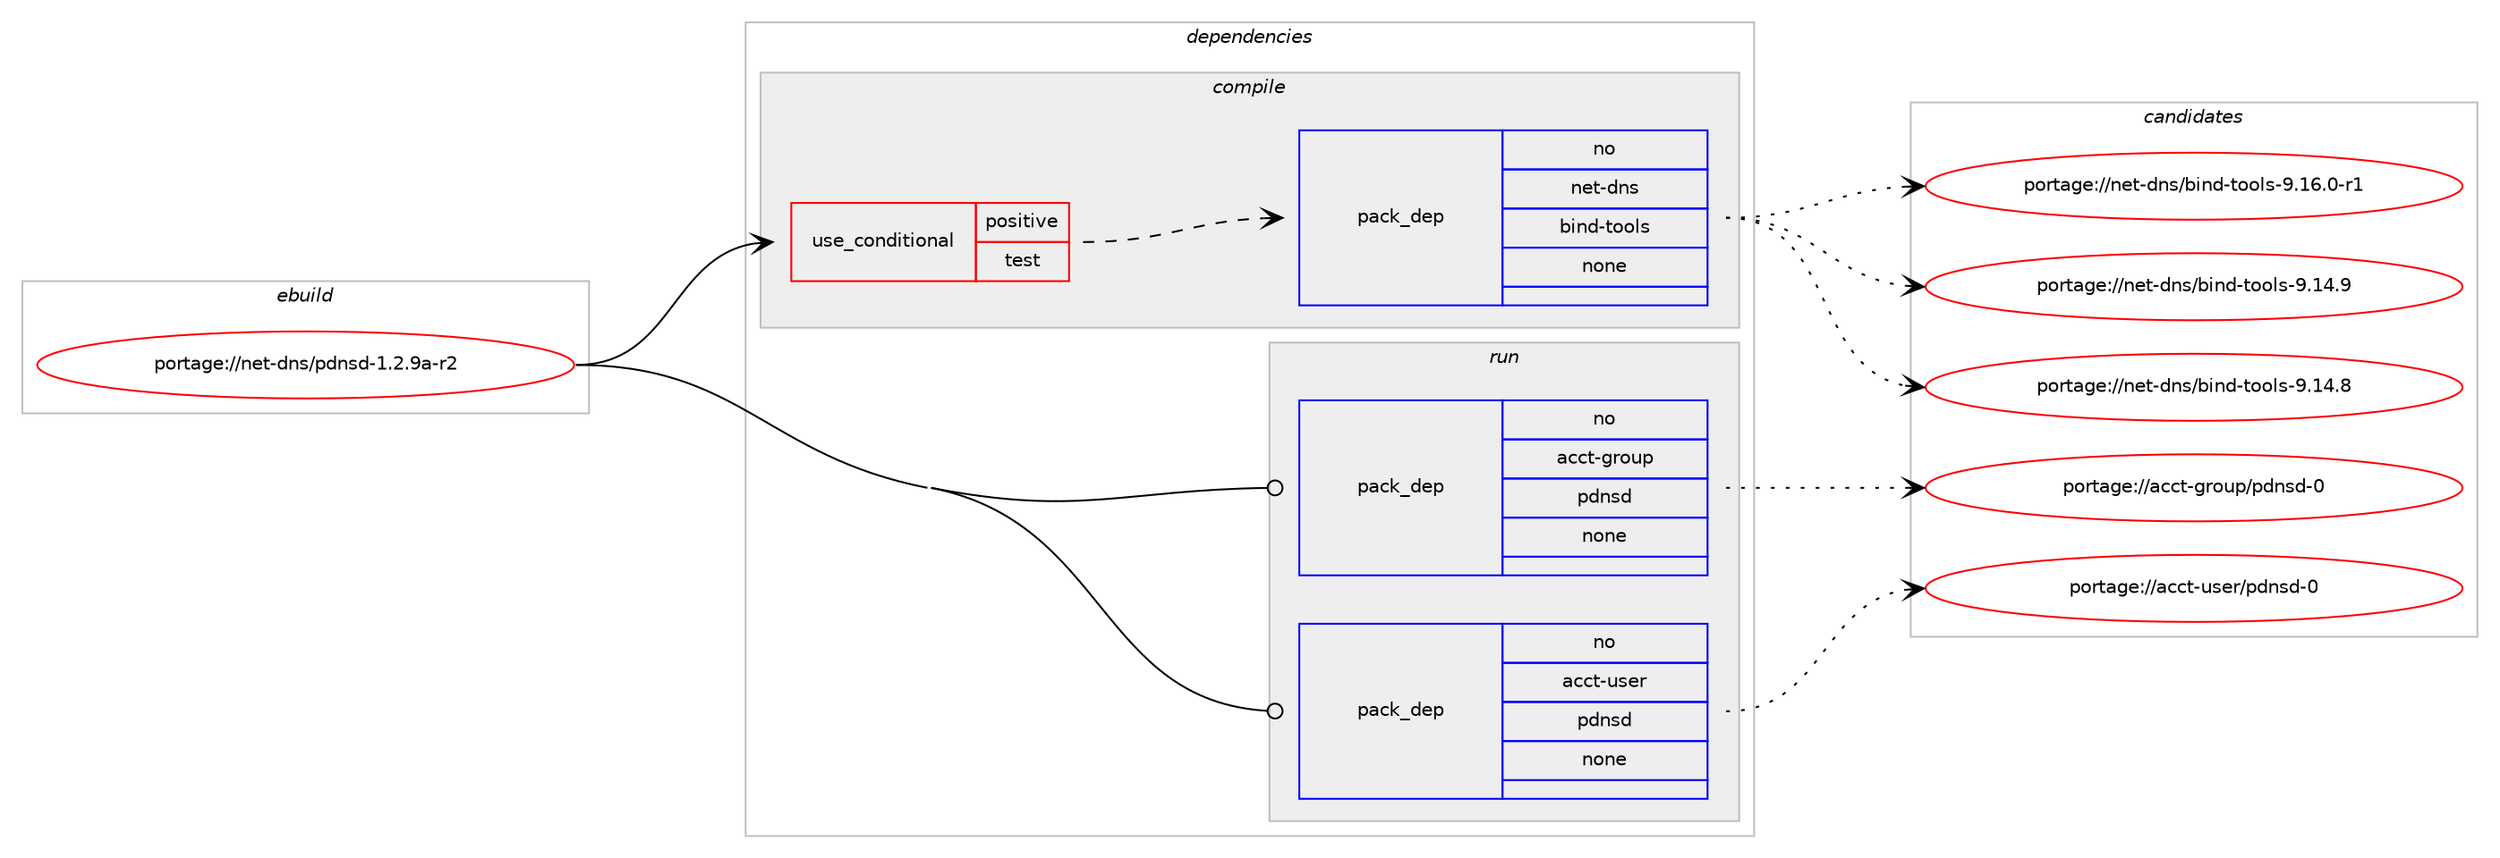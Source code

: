 digraph prolog {

# *************
# Graph options
# *************

newrank=true;
concentrate=true;
compound=true;
graph [rankdir=LR,fontname=Helvetica,fontsize=10,ranksep=1.5];#, ranksep=2.5, nodesep=0.2];
edge  [arrowhead=vee];
node  [fontname=Helvetica,fontsize=10];

# **********
# The ebuild
# **********

subgraph cluster_leftcol {
color=gray;
rank=same;
label=<<i>ebuild</i>>;
id [label="portage://net-dns/pdnsd-1.2.9a-r2", color=red, width=4, href="../net-dns/pdnsd-1.2.9a-r2.svg"];
}

# ****************
# The dependencies
# ****************

subgraph cluster_midcol {
color=gray;
label=<<i>dependencies</i>>;
subgraph cluster_compile {
fillcolor="#eeeeee";
style=filled;
label=<<i>compile</i>>;
subgraph cond4390 {
dependency25198 [label=<<TABLE BORDER="0" CELLBORDER="1" CELLSPACING="0" CELLPADDING="4"><TR><TD ROWSPAN="3" CELLPADDING="10">use_conditional</TD></TR><TR><TD>positive</TD></TR><TR><TD>test</TD></TR></TABLE>>, shape=none, color=red];
subgraph pack20418 {
dependency25199 [label=<<TABLE BORDER="0" CELLBORDER="1" CELLSPACING="0" CELLPADDING="4" WIDTH="220"><TR><TD ROWSPAN="6" CELLPADDING="30">pack_dep</TD></TR><TR><TD WIDTH="110">no</TD></TR><TR><TD>net-dns</TD></TR><TR><TD>bind-tools</TD></TR><TR><TD>none</TD></TR><TR><TD></TD></TR></TABLE>>, shape=none, color=blue];
}
dependency25198:e -> dependency25199:w [weight=20,style="dashed",arrowhead="vee"];
}
id:e -> dependency25198:w [weight=20,style="solid",arrowhead="vee"];
}
subgraph cluster_compileandrun {
fillcolor="#eeeeee";
style=filled;
label=<<i>compile and run</i>>;
}
subgraph cluster_run {
fillcolor="#eeeeee";
style=filled;
label=<<i>run</i>>;
subgraph pack20419 {
dependency25200 [label=<<TABLE BORDER="0" CELLBORDER="1" CELLSPACING="0" CELLPADDING="4" WIDTH="220"><TR><TD ROWSPAN="6" CELLPADDING="30">pack_dep</TD></TR><TR><TD WIDTH="110">no</TD></TR><TR><TD>acct-group</TD></TR><TR><TD>pdnsd</TD></TR><TR><TD>none</TD></TR><TR><TD></TD></TR></TABLE>>, shape=none, color=blue];
}
id:e -> dependency25200:w [weight=20,style="solid",arrowhead="odot"];
subgraph pack20420 {
dependency25201 [label=<<TABLE BORDER="0" CELLBORDER="1" CELLSPACING="0" CELLPADDING="4" WIDTH="220"><TR><TD ROWSPAN="6" CELLPADDING="30">pack_dep</TD></TR><TR><TD WIDTH="110">no</TD></TR><TR><TD>acct-user</TD></TR><TR><TD>pdnsd</TD></TR><TR><TD>none</TD></TR><TR><TD></TD></TR></TABLE>>, shape=none, color=blue];
}
id:e -> dependency25201:w [weight=20,style="solid",arrowhead="odot"];
}
}

# **************
# The candidates
# **************

subgraph cluster_choices {
rank=same;
color=gray;
label=<<i>candidates</i>>;

subgraph choice20418 {
color=black;
nodesep=1;
choice11010111645100110115479810511010045116111111108115455746495446484511449 [label="portage://net-dns/bind-tools-9.16.0-r1", color=red, width=4,href="../net-dns/bind-tools-9.16.0-r1.svg"];
choice1101011164510011011547981051101004511611111110811545574649524657 [label="portage://net-dns/bind-tools-9.14.9", color=red, width=4,href="../net-dns/bind-tools-9.14.9.svg"];
choice1101011164510011011547981051101004511611111110811545574649524656 [label="portage://net-dns/bind-tools-9.14.8", color=red, width=4,href="../net-dns/bind-tools-9.14.8.svg"];
dependency25199:e -> choice11010111645100110115479810511010045116111111108115455746495446484511449:w [style=dotted,weight="100"];
dependency25199:e -> choice1101011164510011011547981051101004511611111110811545574649524657:w [style=dotted,weight="100"];
dependency25199:e -> choice1101011164510011011547981051101004511611111110811545574649524656:w [style=dotted,weight="100"];
}
subgraph choice20419 {
color=black;
nodesep=1;
choice97999911645103114111117112471121001101151004548 [label="portage://acct-group/pdnsd-0", color=red, width=4,href="../acct-group/pdnsd-0.svg"];
dependency25200:e -> choice97999911645103114111117112471121001101151004548:w [style=dotted,weight="100"];
}
subgraph choice20420 {
color=black;
nodesep=1;
choice97999911645117115101114471121001101151004548 [label="portage://acct-user/pdnsd-0", color=red, width=4,href="../acct-user/pdnsd-0.svg"];
dependency25201:e -> choice97999911645117115101114471121001101151004548:w [style=dotted,weight="100"];
}
}

}
